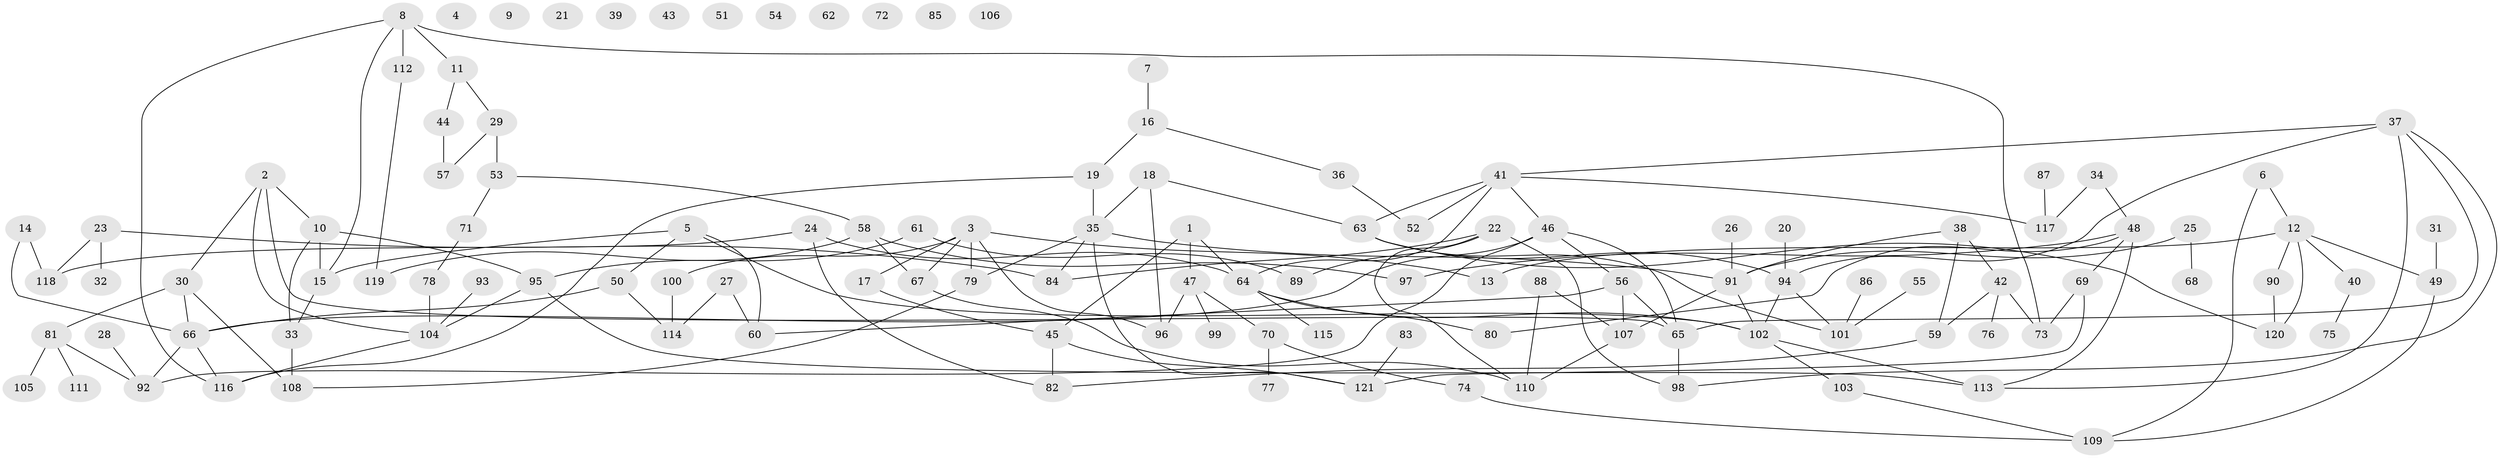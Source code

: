 // Generated by graph-tools (version 1.1) at 2025/33/03/09/25 02:33:57]
// undirected, 121 vertices, 164 edges
graph export_dot {
graph [start="1"]
  node [color=gray90,style=filled];
  1;
  2;
  3;
  4;
  5;
  6;
  7;
  8;
  9;
  10;
  11;
  12;
  13;
  14;
  15;
  16;
  17;
  18;
  19;
  20;
  21;
  22;
  23;
  24;
  25;
  26;
  27;
  28;
  29;
  30;
  31;
  32;
  33;
  34;
  35;
  36;
  37;
  38;
  39;
  40;
  41;
  42;
  43;
  44;
  45;
  46;
  47;
  48;
  49;
  50;
  51;
  52;
  53;
  54;
  55;
  56;
  57;
  58;
  59;
  60;
  61;
  62;
  63;
  64;
  65;
  66;
  67;
  68;
  69;
  70;
  71;
  72;
  73;
  74;
  75;
  76;
  77;
  78;
  79;
  80;
  81;
  82;
  83;
  84;
  85;
  86;
  87;
  88;
  89;
  90;
  91;
  92;
  93;
  94;
  95;
  96;
  97;
  98;
  99;
  100;
  101;
  102;
  103;
  104;
  105;
  106;
  107;
  108;
  109;
  110;
  111;
  112;
  113;
  114;
  115;
  116;
  117;
  118;
  119;
  120;
  121;
  1 -- 45;
  1 -- 47;
  1 -- 64;
  2 -- 10;
  2 -- 30;
  2 -- 65;
  2 -- 104;
  3 -- 13;
  3 -- 17;
  3 -- 67;
  3 -- 79;
  3 -- 96;
  3 -- 100;
  5 -- 15;
  5 -- 50;
  5 -- 60;
  5 -- 102;
  6 -- 12;
  6 -- 109;
  7 -- 16;
  8 -- 11;
  8 -- 15;
  8 -- 73;
  8 -- 112;
  8 -- 116;
  10 -- 15;
  10 -- 33;
  10 -- 95;
  11 -- 29;
  11 -- 44;
  12 -- 13;
  12 -- 40;
  12 -- 49;
  12 -- 90;
  12 -- 120;
  14 -- 66;
  14 -- 118;
  15 -- 33;
  16 -- 19;
  16 -- 36;
  17 -- 45;
  18 -- 35;
  18 -- 63;
  18 -- 96;
  19 -- 35;
  19 -- 116;
  20 -- 94;
  22 -- 84;
  22 -- 89;
  22 -- 98;
  22 -- 110;
  23 -- 32;
  23 -- 84;
  23 -- 118;
  24 -- 64;
  24 -- 82;
  24 -- 118;
  25 -- 68;
  25 -- 91;
  26 -- 91;
  27 -- 60;
  27 -- 114;
  28 -- 92;
  29 -- 53;
  29 -- 57;
  30 -- 66;
  30 -- 81;
  30 -- 108;
  31 -- 49;
  33 -- 108;
  34 -- 48;
  34 -- 117;
  35 -- 79;
  35 -- 84;
  35 -- 91;
  35 -- 121;
  36 -- 52;
  37 -- 41;
  37 -- 65;
  37 -- 94;
  37 -- 98;
  37 -- 113;
  38 -- 42;
  38 -- 59;
  38 -- 91;
  40 -- 75;
  41 -- 46;
  41 -- 52;
  41 -- 63;
  41 -- 64;
  41 -- 117;
  42 -- 59;
  42 -- 73;
  42 -- 76;
  44 -- 57;
  45 -- 82;
  45 -- 121;
  46 -- 56;
  46 -- 65;
  46 -- 66;
  46 -- 92;
  47 -- 70;
  47 -- 96;
  47 -- 99;
  48 -- 69;
  48 -- 80;
  48 -- 97;
  48 -- 113;
  49 -- 109;
  50 -- 66;
  50 -- 114;
  53 -- 58;
  53 -- 71;
  55 -- 101;
  56 -- 60;
  56 -- 65;
  56 -- 107;
  58 -- 67;
  58 -- 97;
  58 -- 119;
  59 -- 82;
  61 -- 89;
  61 -- 95;
  63 -- 94;
  63 -- 101;
  63 -- 120;
  64 -- 80;
  64 -- 102;
  64 -- 115;
  65 -- 98;
  66 -- 92;
  66 -- 116;
  67 -- 110;
  69 -- 73;
  69 -- 121;
  70 -- 74;
  70 -- 77;
  71 -- 78;
  74 -- 109;
  78 -- 104;
  79 -- 108;
  81 -- 92;
  81 -- 105;
  81 -- 111;
  83 -- 121;
  86 -- 101;
  87 -- 117;
  88 -- 107;
  88 -- 110;
  90 -- 120;
  91 -- 102;
  91 -- 107;
  93 -- 104;
  94 -- 101;
  94 -- 102;
  95 -- 104;
  95 -- 113;
  100 -- 114;
  102 -- 103;
  102 -- 113;
  103 -- 109;
  104 -- 116;
  107 -- 110;
  112 -- 119;
}
